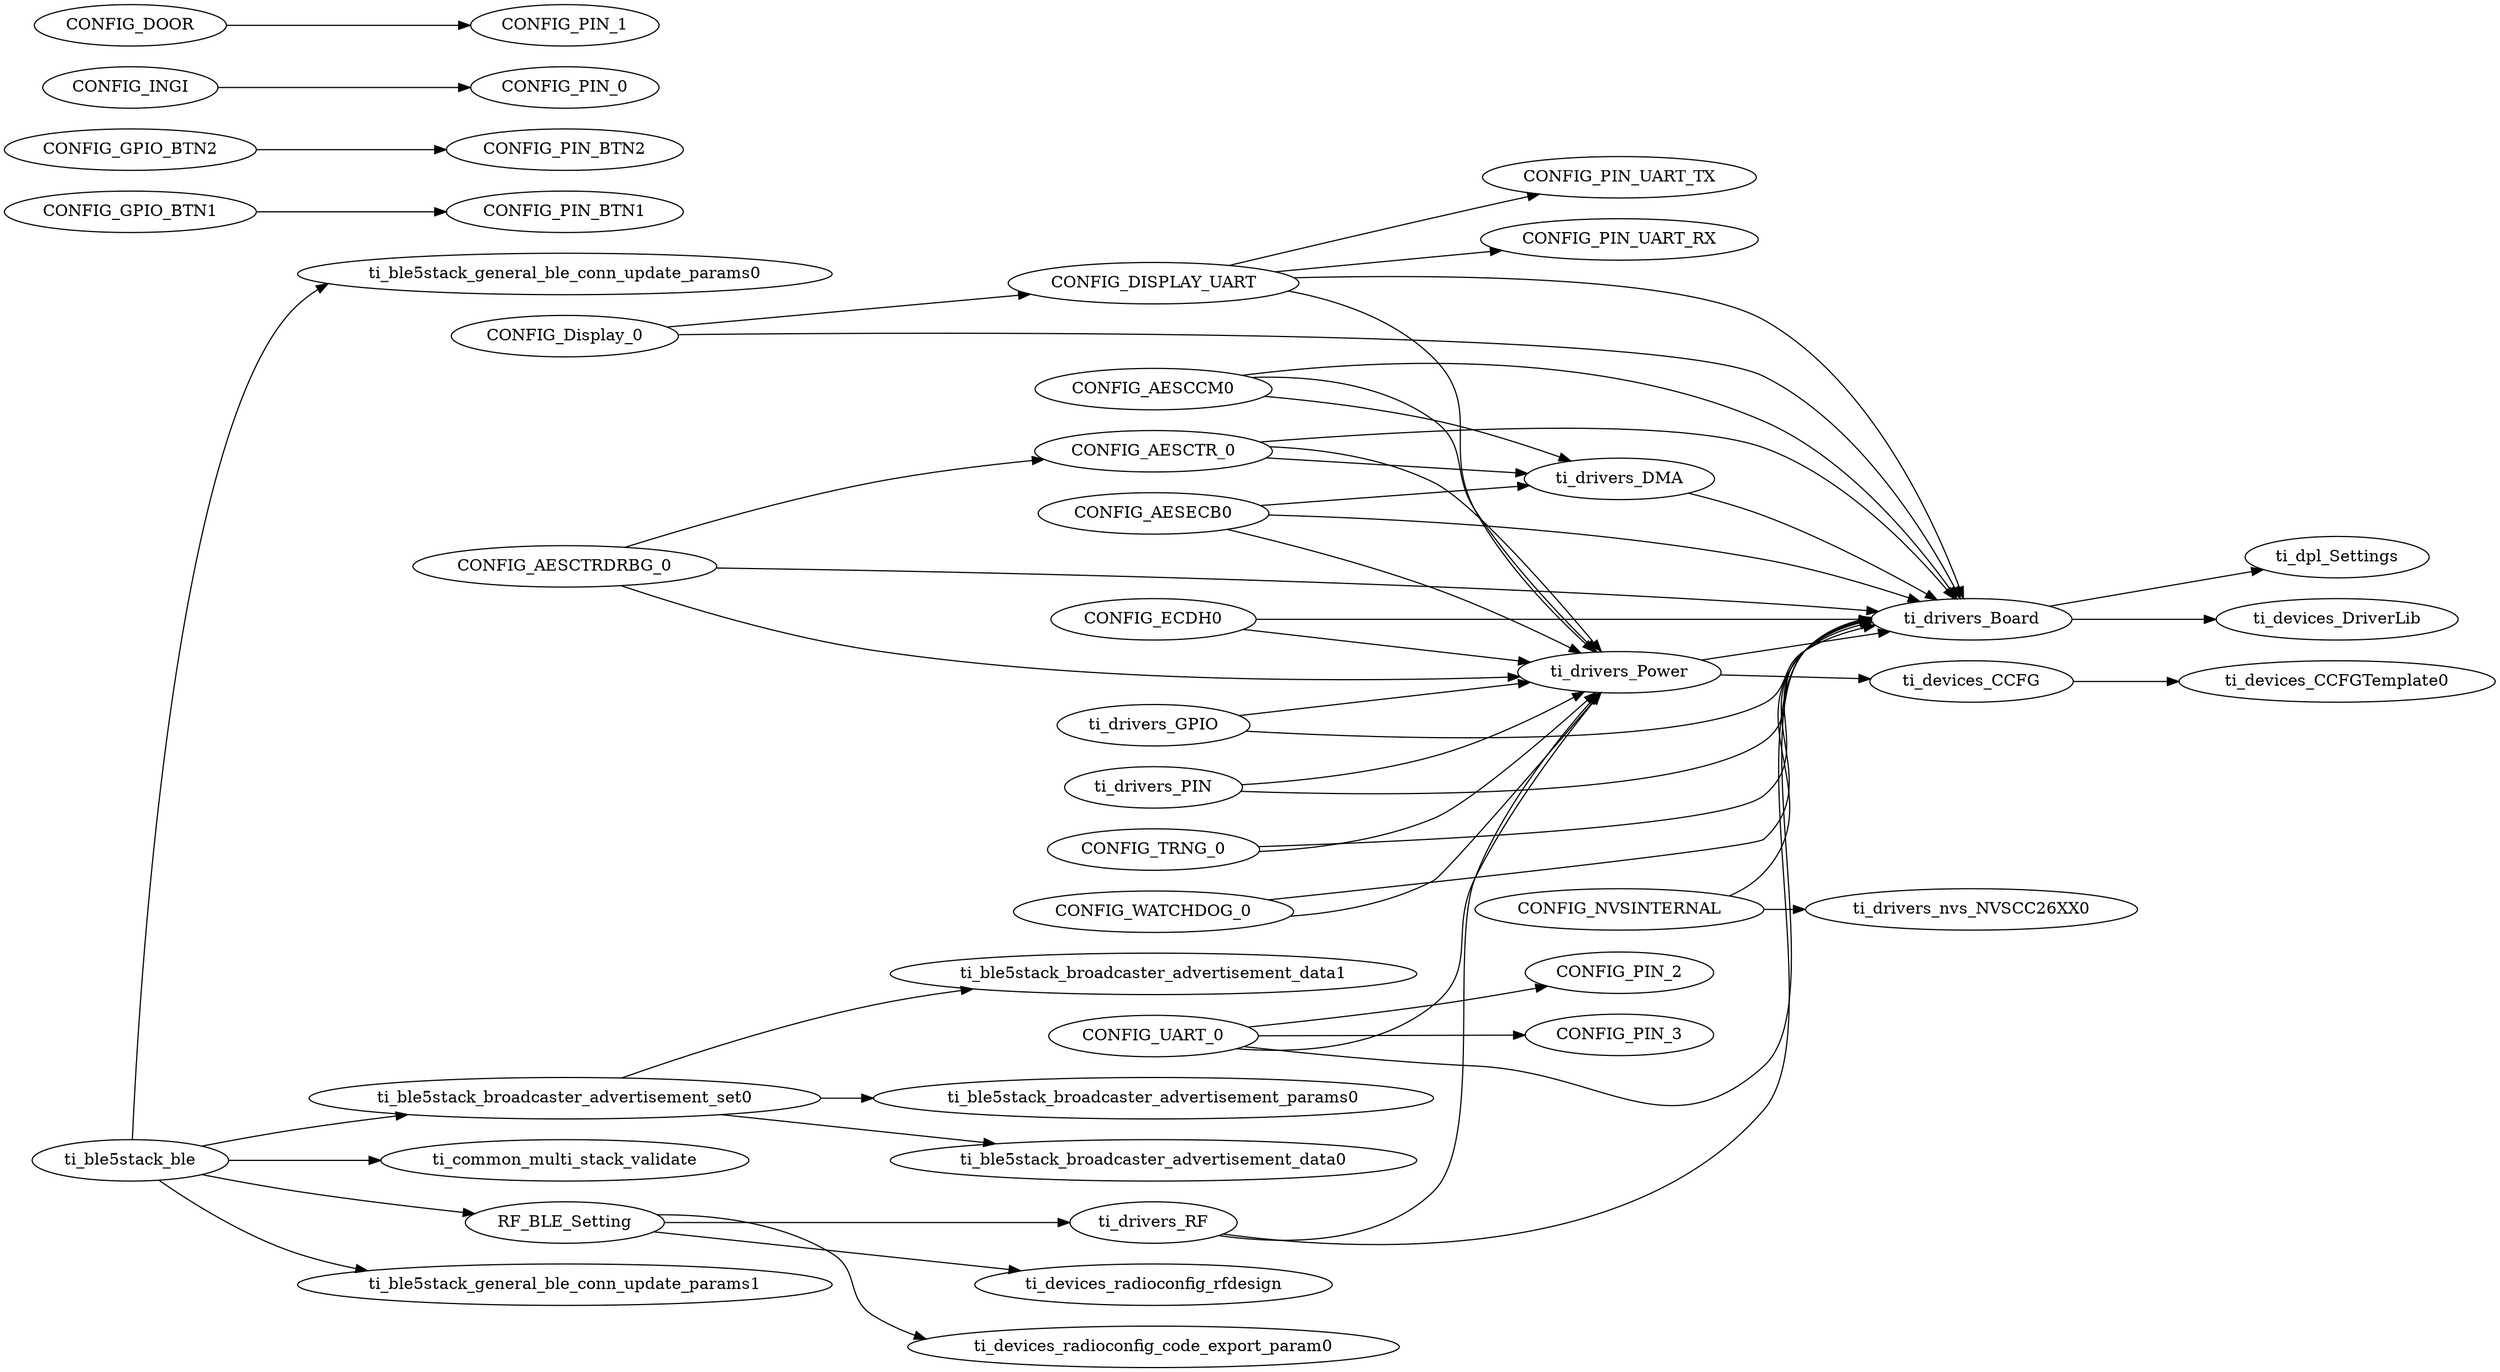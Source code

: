 digraph Model
{
    graph[rankdir=LR]

    // mod.$name=/ti/ble5stack/ble
    ti_ble5stack_ble -> ti_common_multi_stack_validate
    ti_ble5stack_ble -> RF_BLE_Setting
    ti_ble5stack_ble -> ti_ble5stack_general_ble_conn_update_params1
    ti_ble5stack_ble -> ti_ble5stack_general_ble_conn_update_params0
    ti_ble5stack_ble -> ti_ble5stack_broadcaster_advertisement_set0

    // mod.$name=/ti/ble5stack/broadcaster/advertisement_data

    // mod.$name=/ti/ble5stack/broadcaster/advertisement_params

    // mod.$name=/ti/ble5stack/broadcaster/advertisement_set
    ti_ble5stack_broadcaster_advertisement_set0 -> ti_ble5stack_broadcaster_advertisement_params0
    ti_ble5stack_broadcaster_advertisement_set0 -> ti_ble5stack_broadcaster_advertisement_data0
    ti_ble5stack_broadcaster_advertisement_set0 -> ti_ble5stack_broadcaster_advertisement_data1

    // mod.$name=/ti/ble5stack/general/ble_conn_update_params

    // mod.$name=/ti/common/multi_stack_validate

    // mod.$name=/ti/devices/CCFG
    ti_devices_CCFG -> ti_devices_CCFGTemplate0

    // mod.$name=/ti/devices/CCFGTemplate

    // mod.$name=/ti/devices/DriverLib

    // mod.$name=/ti/devices/radioconfig/code_export_param

    // mod.$name=/ti/devices/radioconfig/rfdesign

    // mod.$name=/ti/devices/radioconfig/settings/ble
    RF_BLE_Setting -> ti_drivers_RF
    RF_BLE_Setting -> ti_devices_radioconfig_rfdesign
    RF_BLE_Setting -> ti_devices_radioconfig_code_export_param0

    // mod.$name=/ti/display/Display
    CONFIG_Display_0 -> ti_drivers_Board
    CONFIG_Display_0 -> CONFIG_DISPLAY_UART

    // mod.$name=/ti/dpl/Settings

    // mod.$name=/ti/drivers/AESCCM
    CONFIG_AESCCM0 -> ti_drivers_DMA
    CONFIG_AESCCM0 -> ti_drivers_Power
    CONFIG_AESCCM0 -> ti_drivers_Board

    // mod.$name=/ti/drivers/AESCTR
    CONFIG_AESCTR_0 -> ti_drivers_DMA
    CONFIG_AESCTR_0 -> ti_drivers_Power
    CONFIG_AESCTR_0 -> ti_drivers_Board

    // mod.$name=/ti/drivers/AESCTRDRBG
    CONFIG_AESCTRDRBG_0 -> ti_drivers_Power
    CONFIG_AESCTRDRBG_0 -> ti_drivers_Board
    CONFIG_AESCTRDRBG_0 -> CONFIG_AESCTR_0

    // mod.$name=/ti/drivers/AESECB
    CONFIG_AESECB0 -> ti_drivers_DMA
    CONFIG_AESECB0 -> ti_drivers_Power
    CONFIG_AESECB0 -> ti_drivers_Board

    // mod.$name=/ti/drivers/Board
    ti_drivers_Board -> ti_devices_DriverLib
    ti_drivers_Board -> ti_dpl_Settings

    // mod.$name=/ti/drivers/DMA
    ti_drivers_DMA -> ti_drivers_Board

    // mod.$name=/ti/drivers/ECDH
    CONFIG_ECDH0 -> ti_drivers_Power
    CONFIG_ECDH0 -> ti_drivers_Board

    // mod.$name=/ti/drivers/GPIO
    ti_drivers_GPIO -> ti_drivers_Power
    ti_drivers_GPIO -> ti_drivers_Board
    CONFIG_GPIO_BTN1 -> CONFIG_PIN_BTN1
    CONFIG_GPIO_BTN2 -> CONFIG_PIN_BTN2
    CONFIG_INGI -> CONFIG_PIN_0
    CONFIG_DOOR -> CONFIG_PIN_1

    // mod.$name=/ti/drivers/NVS
    CONFIG_NVSINTERNAL -> ti_drivers_Board
    CONFIG_NVSINTERNAL -> ti_drivers_nvs_NVSCC26XX0

    // mod.$name=/ti/drivers/PIN
    ti_drivers_PIN -> ti_drivers_Power
    ti_drivers_PIN -> ti_drivers_Board

    // mod.$name=/ti/drivers/Power
    ti_drivers_Power -> ti_devices_CCFG
    ti_drivers_Power -> ti_drivers_Board

    // mod.$name=/ti/drivers/RF
    ti_drivers_RF -> ti_drivers_Power
    ti_drivers_RF -> ti_drivers_Board

    // mod.$name=/ti/drivers/RTOS

    // mod.$name=/ti/drivers/TRNG
    CONFIG_TRNG_0 -> ti_drivers_Power
    CONFIG_TRNG_0 -> ti_drivers_Board

    // mod.$name=/ti/drivers/UART
    CONFIG_DISPLAY_UART -> ti_drivers_Power
    CONFIG_DISPLAY_UART -> ti_drivers_Board
    CONFIG_UART_0 -> ti_drivers_Power
    CONFIG_UART_0 -> ti_drivers_Board
    CONFIG_DISPLAY_UART -> CONFIG_PIN_UART_TX
    CONFIG_DISPLAY_UART -> CONFIG_PIN_UART_RX
    CONFIG_UART_0 -> CONFIG_PIN_2
    CONFIG_UART_0 -> CONFIG_PIN_3

    // mod.$name=/ti/drivers/Watchdog
    CONFIG_WATCHDOG_0 -> ti_drivers_Power
    CONFIG_WATCHDOG_0 -> ti_drivers_Board

    // mod.$name=/ti/drivers/nvs/NVSCC26XX
}
